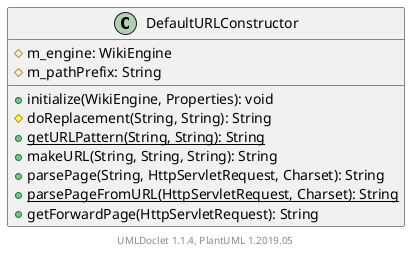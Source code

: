 @startuml

    class DefaultURLConstructor [[DefaultURLConstructor.html]] {
        #m_engine: WikiEngine
        #m_pathPrefix: String
        +initialize(WikiEngine, Properties): void
        #doReplacement(String, String): String
        {static} +getURLPattern(String, String): String
        +makeURL(String, String, String): String
        +parsePage(String, HttpServletRequest, Charset): String
        {static} +parsePageFromURL(HttpServletRequest, Charset): String
        +getForwardPage(HttpServletRequest): String
    }


    center footer UMLDoclet 1.1.4, PlantUML 1.2019.05
@enduml
